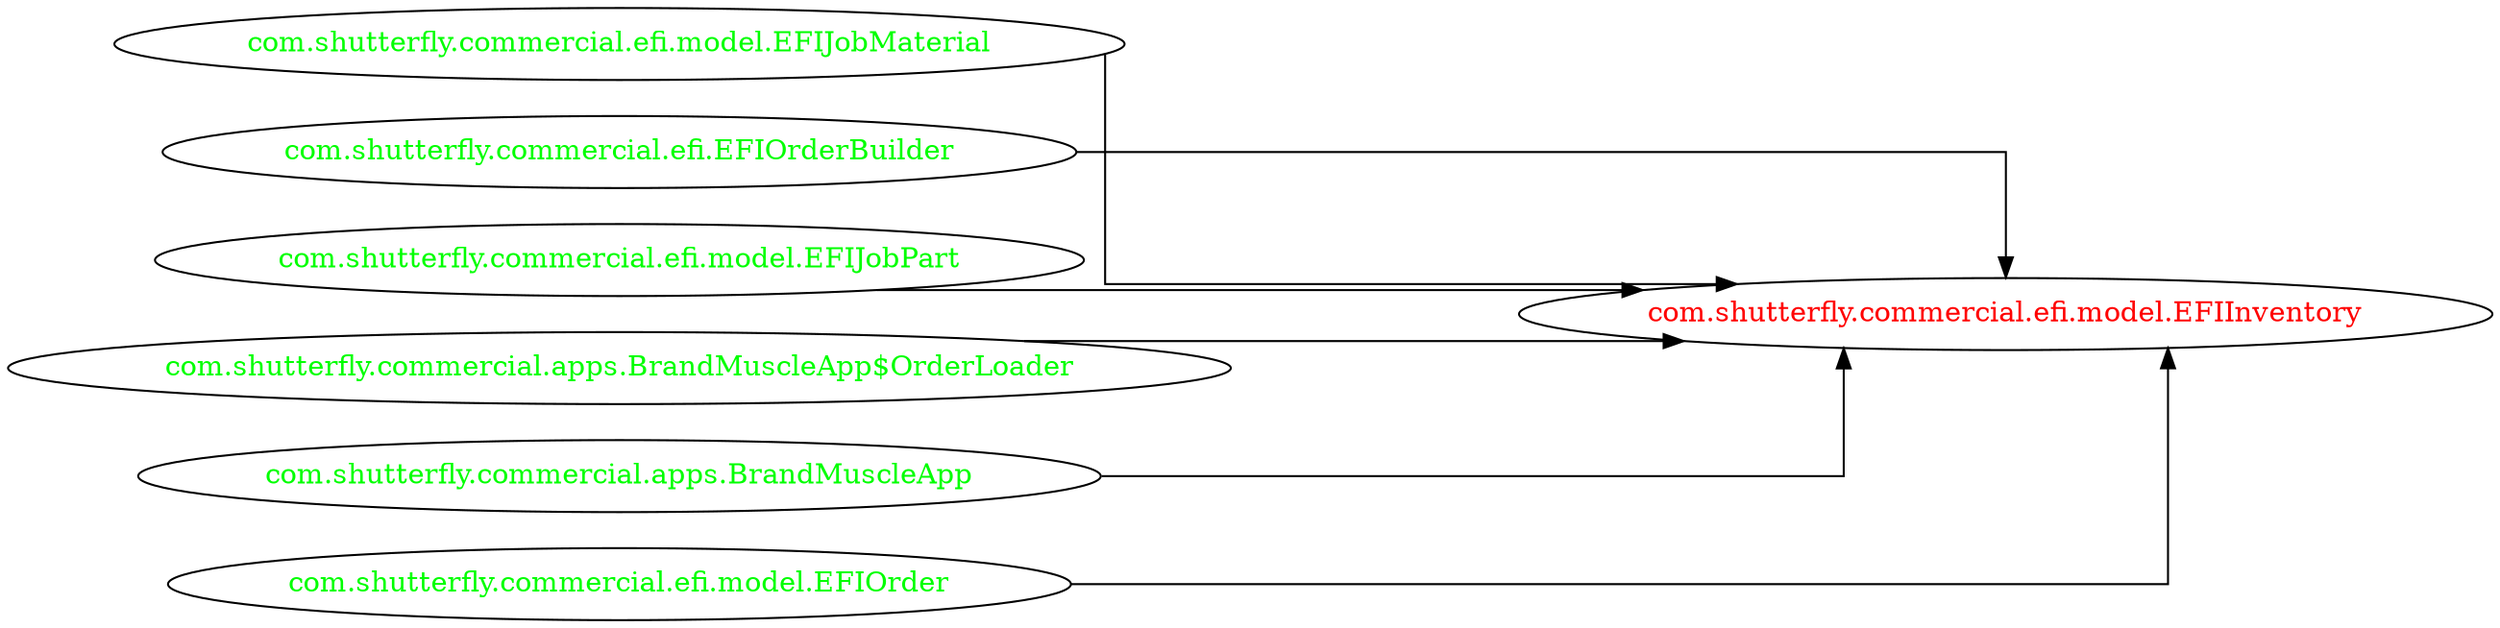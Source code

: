 digraph dependencyGraph {
 concentrate=true;
 ranksep="2.0";
 rankdir="LR"; 
 splines="ortho";
"com.shutterfly.commercial.efi.model.EFIInventory" [fontcolor="red"];
"com.shutterfly.commercial.efi.model.EFIJobMaterial" [ fontcolor="green" ];
"com.shutterfly.commercial.efi.model.EFIJobMaterial"->"com.shutterfly.commercial.efi.model.EFIInventory";
"com.shutterfly.commercial.efi.EFIOrderBuilder" [ fontcolor="green" ];
"com.shutterfly.commercial.efi.EFIOrderBuilder"->"com.shutterfly.commercial.efi.model.EFIInventory";
"com.shutterfly.commercial.efi.model.EFIJobPart" [ fontcolor="green" ];
"com.shutterfly.commercial.efi.model.EFIJobPart"->"com.shutterfly.commercial.efi.model.EFIInventory";
"com.shutterfly.commercial.apps.BrandMuscleApp$OrderLoader" [ fontcolor="green" ];
"com.shutterfly.commercial.apps.BrandMuscleApp$OrderLoader"->"com.shutterfly.commercial.efi.model.EFIInventory";
"com.shutterfly.commercial.apps.BrandMuscleApp" [ fontcolor="green" ];
"com.shutterfly.commercial.apps.BrandMuscleApp"->"com.shutterfly.commercial.efi.model.EFIInventory";
"com.shutterfly.commercial.efi.model.EFIOrder" [ fontcolor="green" ];
"com.shutterfly.commercial.efi.model.EFIOrder"->"com.shutterfly.commercial.efi.model.EFIInventory";
}